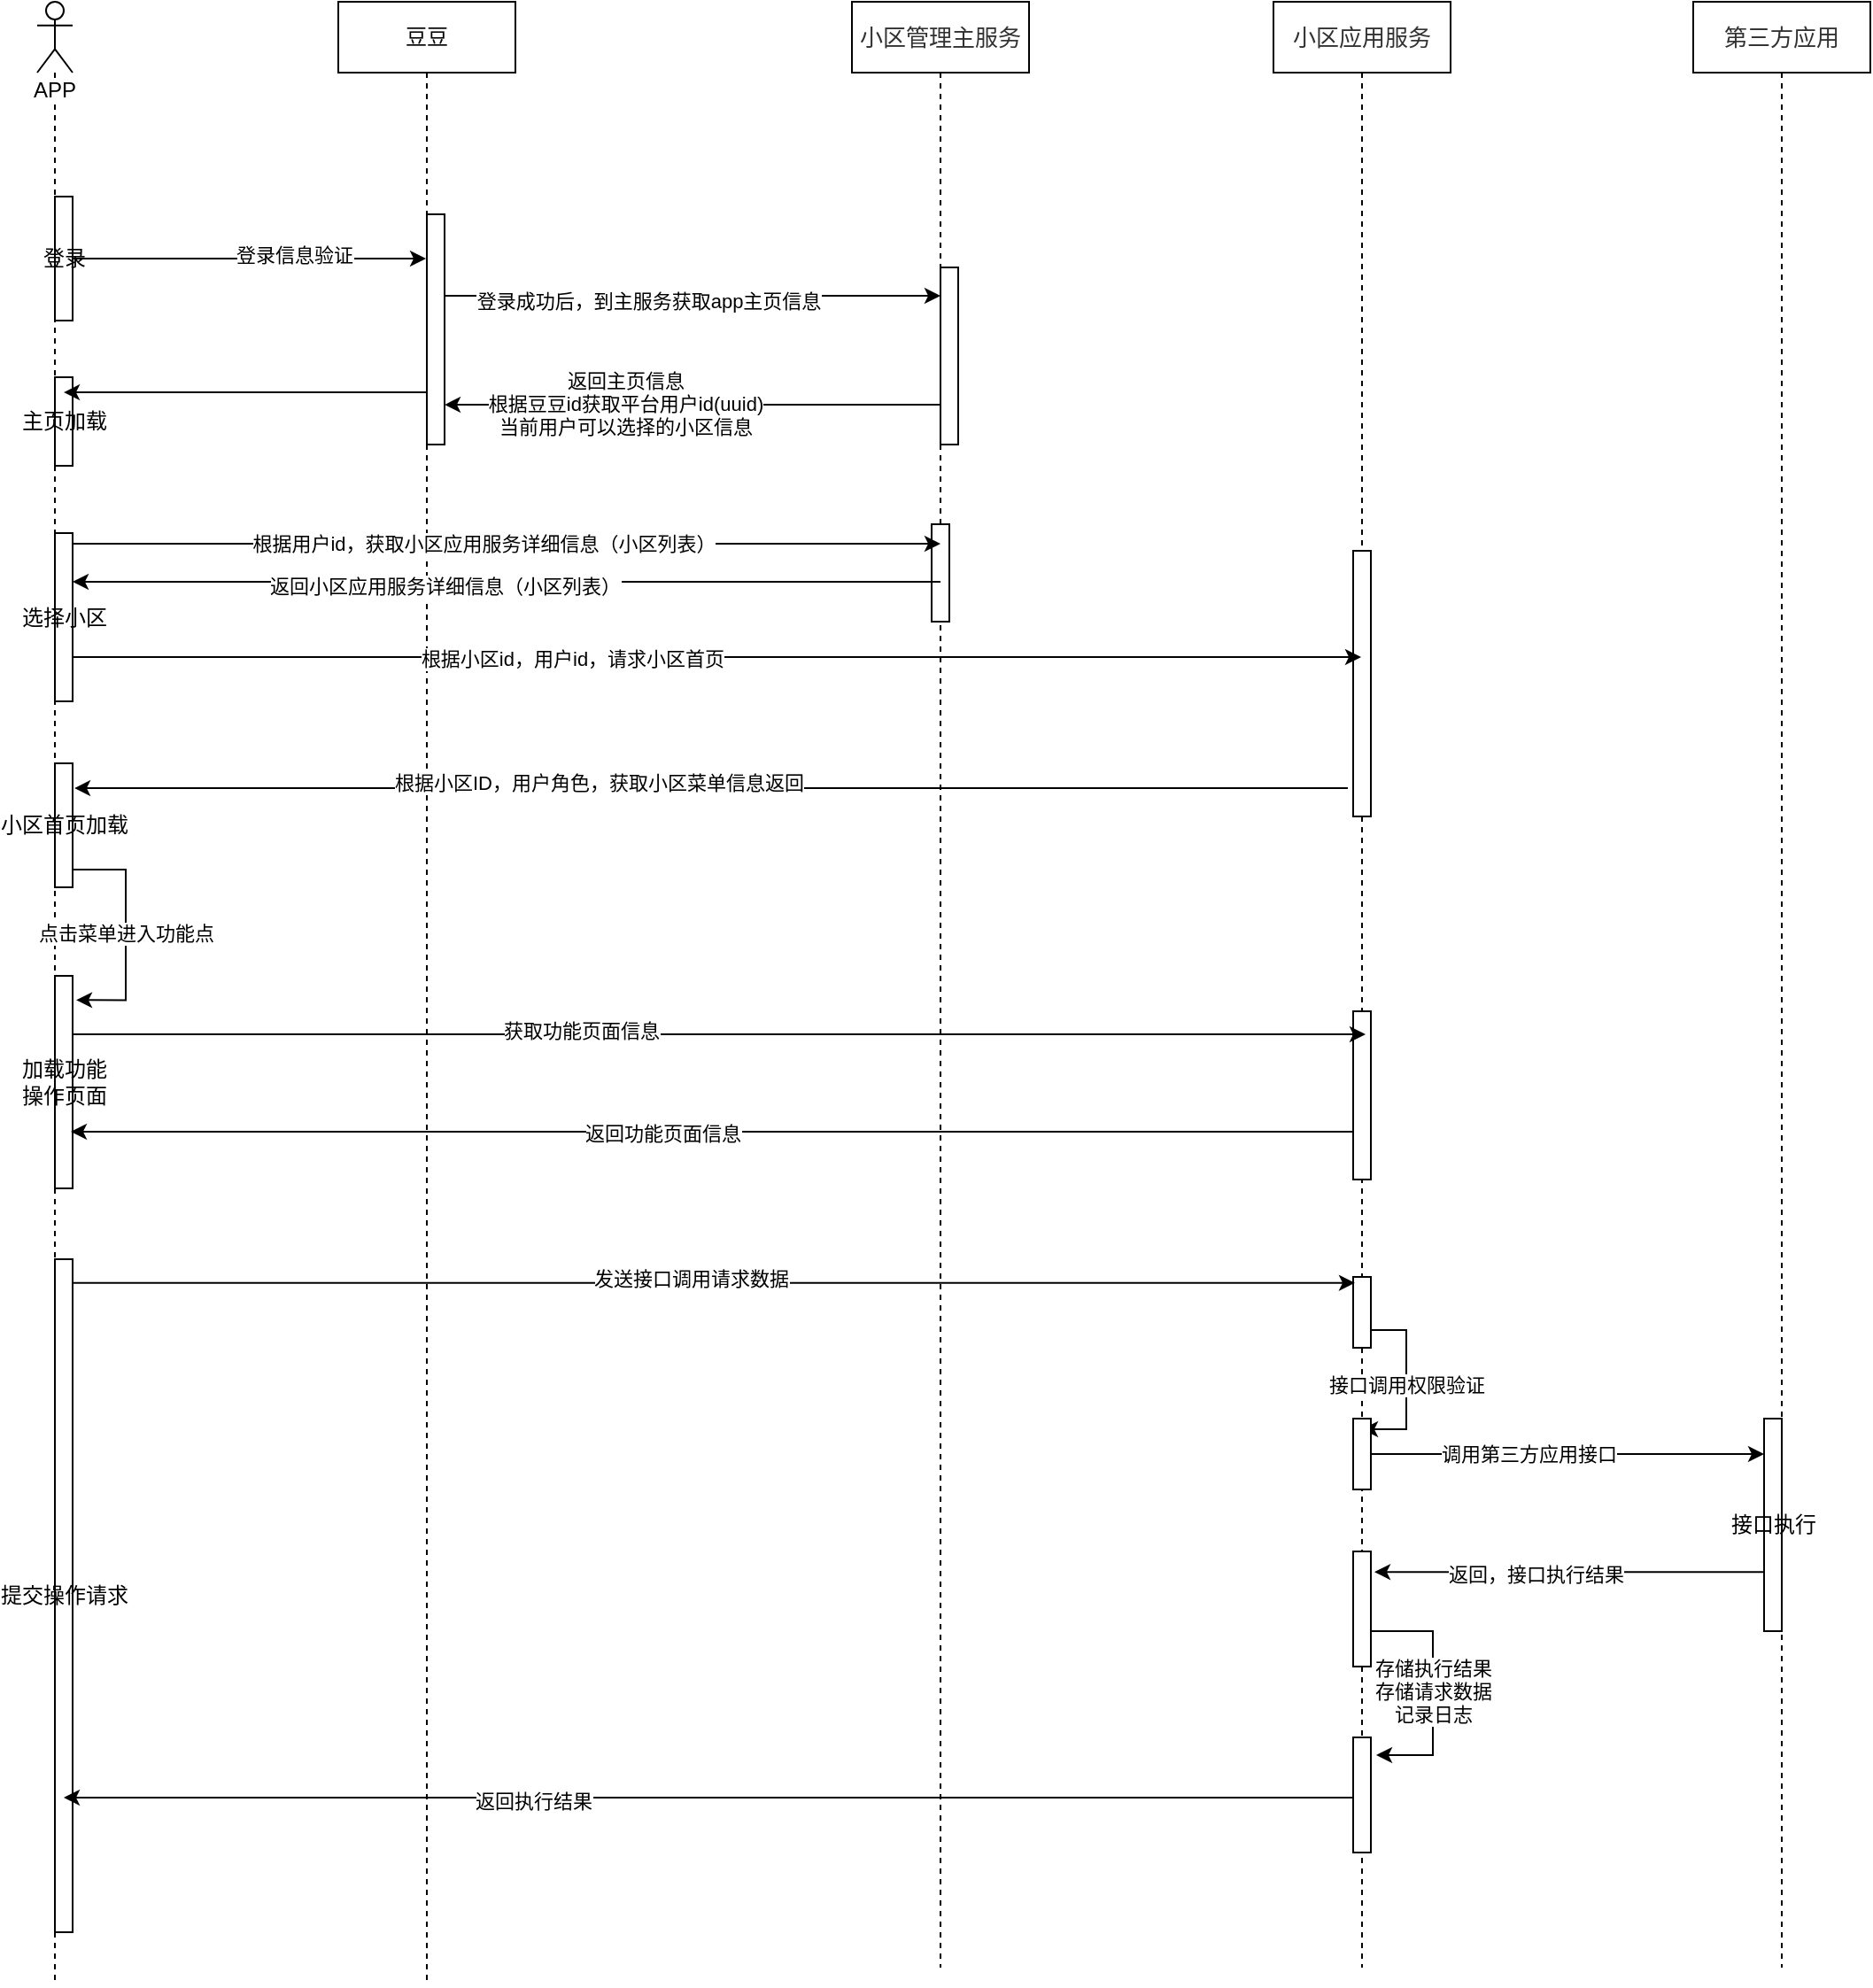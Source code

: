 <mxfile version="13.2.6" type="github">
  <diagram id="HxUwT_s7KAzyEIWDZ4rV" name="Page-1">
    <mxGraphModel dx="1422" dy="772" grid="1" gridSize="10" guides="1" tooltips="1" connect="1" arrows="1" fold="1" page="1" pageScale="1" pageWidth="827" pageHeight="1169" math="0" shadow="0">
      <root>
        <mxCell id="0" />
        <mxCell id="1" parent="0" />
        <mxCell id="MWADocAkwqnDfstgz9Fc-2" value="&lt;span style=&quot;color: rgb(50 , 50 , 50) ; font-size: 13px ; background-color: rgba(255 , 255 , 255 , 0.01)&quot;&gt;小区管理主服务&lt;/span&gt;" style="shape=umlLifeline;perimeter=lifelinePerimeter;whiteSpace=wrap;html=1;container=1;collapsible=0;recursiveResize=0;outlineConnect=0;" parent="1" vertex="1">
          <mxGeometry x="590" y="90" width="100" height="1110" as="geometry" />
        </mxCell>
        <mxCell id="MWADocAkwqnDfstgz9Fc-3" value="" style="html=1;points=[];perimeter=orthogonalPerimeter;" parent="MWADocAkwqnDfstgz9Fc-2" vertex="1">
          <mxGeometry x="50" y="150" width="10" height="100" as="geometry" />
        </mxCell>
        <mxCell id="MWADocAkwqnDfstgz9Fc-57" value="" style="html=1;points=[];perimeter=orthogonalPerimeter;" parent="MWADocAkwqnDfstgz9Fc-2" vertex="1">
          <mxGeometry x="45" y="295" width="10" height="55" as="geometry" />
        </mxCell>
        <mxCell id="MWADocAkwqnDfstgz9Fc-4" value="APP" style="shape=umlLifeline;participant=umlActor;perimeter=lifelinePerimeter;whiteSpace=wrap;html=1;container=1;collapsible=0;recursiveResize=0;verticalAlign=top;spacingTop=36;labelBackgroundColor=#ffffff;outlineConnect=0;" parent="1" vertex="1">
          <mxGeometry x="130" y="90" width="20" height="1120" as="geometry" />
        </mxCell>
        <mxCell id="MWADocAkwqnDfstgz9Fc-5" value="登录" style="html=1;points=[];perimeter=orthogonalPerimeter;" parent="MWADocAkwqnDfstgz9Fc-4" vertex="1">
          <mxGeometry x="10" y="110" width="10" height="70" as="geometry" />
        </mxCell>
        <mxCell id="MWADocAkwqnDfstgz9Fc-6" value="主页加载" style="html=1;points=[];perimeter=orthogonalPerimeter;" parent="MWADocAkwqnDfstgz9Fc-4" vertex="1">
          <mxGeometry x="10" y="212" width="10" height="50" as="geometry" />
        </mxCell>
        <mxCell id="MWADocAkwqnDfstgz9Fc-25" value="加载功能&lt;br&gt;操作页面" style="html=1;points=[];perimeter=orthogonalPerimeter;" parent="MWADocAkwqnDfstgz9Fc-4" vertex="1">
          <mxGeometry x="10" y="550" width="10" height="120" as="geometry" />
        </mxCell>
        <mxCell id="MWADocAkwqnDfstgz9Fc-34" value="提交操作请求" style="html=1;points=[];perimeter=orthogonalPerimeter;" parent="MWADocAkwqnDfstgz9Fc-4" vertex="1">
          <mxGeometry x="10" y="710" width="10" height="380" as="geometry" />
        </mxCell>
        <mxCell id="MWADocAkwqnDfstgz9Fc-7" value="豆豆" style="shape=umlLifeline;perimeter=lifelinePerimeter;whiteSpace=wrap;html=1;container=1;collapsible=0;recursiveResize=0;outlineConnect=0;" parent="1" vertex="1">
          <mxGeometry x="300" y="90" width="100" height="1120" as="geometry" />
        </mxCell>
        <mxCell id="MWADocAkwqnDfstgz9Fc-8" value="" style="html=1;points=[];perimeter=orthogonalPerimeter;" parent="MWADocAkwqnDfstgz9Fc-7" vertex="1">
          <mxGeometry x="50" y="120" width="10" height="130" as="geometry" />
        </mxCell>
        <mxCell id="MWADocAkwqnDfstgz9Fc-9" value="&lt;span style=&quot;color: rgb(50 , 50 , 50) ; font-size: 13px ; background-color: rgba(255 , 255 , 255 , 0.01)&quot;&gt;小区应用服务&lt;/span&gt;" style="shape=umlLifeline;perimeter=lifelinePerimeter;whiteSpace=wrap;html=1;container=1;collapsible=0;recursiveResize=0;outlineConnect=0;" parent="1" vertex="1">
          <mxGeometry x="828" y="90" width="100" height="1110" as="geometry" />
        </mxCell>
        <mxCell id="MWADocAkwqnDfstgz9Fc-10" value="" style="html=1;points=[];perimeter=orthogonalPerimeter;" parent="MWADocAkwqnDfstgz9Fc-9" vertex="1">
          <mxGeometry x="45" y="310" width="10" height="150" as="geometry" />
        </mxCell>
        <mxCell id="MWADocAkwqnDfstgz9Fc-27" value="" style="html=1;points=[];perimeter=orthogonalPerimeter;" parent="MWADocAkwqnDfstgz9Fc-9" vertex="1">
          <mxGeometry x="45" y="570" width="10" height="95" as="geometry" />
        </mxCell>
        <mxCell id="MWADocAkwqnDfstgz9Fc-42" value="接口调用权限验证" style="edgeStyle=orthogonalEdgeStyle;rounded=0;orthogonalLoop=1;jettySize=auto;html=1;entryX=0.5;entryY=0.15;entryDx=0;entryDy=0;entryPerimeter=0;" parent="MWADocAkwqnDfstgz9Fc-9" source="MWADocAkwqnDfstgz9Fc-35" target="MWADocAkwqnDfstgz9Fc-41" edge="1">
          <mxGeometry relative="1" as="geometry">
            <Array as="points">
              <mxPoint x="75" y="750" />
              <mxPoint x="75" y="806" />
            </Array>
          </mxGeometry>
        </mxCell>
        <mxCell id="MWADocAkwqnDfstgz9Fc-35" value="" style="html=1;points=[];perimeter=orthogonalPerimeter;" parent="MWADocAkwqnDfstgz9Fc-9" vertex="1">
          <mxGeometry x="45" y="720" width="10" height="40" as="geometry" />
        </mxCell>
        <mxCell id="MWADocAkwqnDfstgz9Fc-41" value="" style="html=1;points=[];perimeter=orthogonalPerimeter;" parent="MWADocAkwqnDfstgz9Fc-9" vertex="1">
          <mxGeometry x="45" y="800" width="10" height="40" as="geometry" />
        </mxCell>
        <mxCell id="MWADocAkwqnDfstgz9Fc-47" value="" style="html=1;points=[];perimeter=orthogonalPerimeter;" parent="MWADocAkwqnDfstgz9Fc-9" vertex="1">
          <mxGeometry x="45" y="875" width="10" height="65" as="geometry" />
        </mxCell>
        <mxCell id="MWADocAkwqnDfstgz9Fc-52" value="" style="html=1;points=[];perimeter=orthogonalPerimeter;" parent="MWADocAkwqnDfstgz9Fc-9" vertex="1">
          <mxGeometry x="45" y="980" width="10" height="65" as="geometry" />
        </mxCell>
        <mxCell id="MWADocAkwqnDfstgz9Fc-53" value="存储执行结果&lt;br&gt;存储请求数据&lt;br&gt;记录日志" style="edgeStyle=orthogonalEdgeStyle;rounded=0;orthogonalLoop=1;jettySize=auto;html=1;" parent="MWADocAkwqnDfstgz9Fc-9" source="MWADocAkwqnDfstgz9Fc-47" edge="1">
          <mxGeometry relative="1" as="geometry">
            <mxPoint x="58" y="990" as="targetPoint" />
            <Array as="points">
              <mxPoint x="90" y="920" />
              <mxPoint x="90" y="990" />
              <mxPoint x="58" y="990" />
            </Array>
          </mxGeometry>
        </mxCell>
        <mxCell id="MWADocAkwqnDfstgz9Fc-11" style="edgeStyle=none;rounded=0;orthogonalLoop=1;jettySize=auto;html=1;" parent="1" source="MWADocAkwqnDfstgz9Fc-5" target="MWADocAkwqnDfstgz9Fc-7" edge="1">
          <mxGeometry relative="1" as="geometry" />
        </mxCell>
        <mxCell id="MWADocAkwqnDfstgz9Fc-12" value="登录信息验证" style="edgeLabel;html=1;align=center;verticalAlign=middle;resizable=0;points=[];" parent="MWADocAkwqnDfstgz9Fc-11" vertex="1" connectable="0">
          <mxGeometry x="0.253" y="2" relative="1" as="geometry">
            <mxPoint as="offset" />
          </mxGeometry>
        </mxCell>
        <mxCell id="MWADocAkwqnDfstgz9Fc-13" style="edgeStyle=none;rounded=0;orthogonalLoop=1;jettySize=auto;html=1;" parent="1" edge="1">
          <mxGeometry relative="1" as="geometry">
            <mxPoint x="360" y="256" as="sourcePoint" />
            <mxPoint x="640" y="256" as="targetPoint" />
          </mxGeometry>
        </mxCell>
        <mxCell id="MWADocAkwqnDfstgz9Fc-14" value="登录成功后，到主服务获取app主页信息" style="edgeLabel;html=1;align=center;verticalAlign=middle;resizable=0;points=[];" parent="MWADocAkwqnDfstgz9Fc-13" vertex="1" connectable="0">
          <mxGeometry x="-0.179" y="-3" relative="1" as="geometry">
            <mxPoint as="offset" />
          </mxGeometry>
        </mxCell>
        <mxCell id="MWADocAkwqnDfstgz9Fc-61" style="edgeStyle=none;rounded=0;orthogonalLoop=1;jettySize=auto;html=1;" parent="1" source="MWADocAkwqnDfstgz9Fc-17" target="MWADocAkwqnDfstgz9Fc-9" edge="1">
          <mxGeometry relative="1" as="geometry">
            <Array as="points">
              <mxPoint x="710" y="460" />
            </Array>
          </mxGeometry>
        </mxCell>
        <mxCell id="MWADocAkwqnDfstgz9Fc-62" value="根据小区id，用户id，请求小区首页" style="edgeLabel;html=1;align=center;verticalAlign=middle;resizable=0;points=[];" parent="MWADocAkwqnDfstgz9Fc-61" vertex="1" connectable="0">
          <mxGeometry x="0.456" y="-248" relative="1" as="geometry">
            <mxPoint x="-248" y="-247" as="offset" />
          </mxGeometry>
        </mxCell>
        <mxCell id="MWADocAkwqnDfstgz9Fc-17" value="选择小区" style="html=1;points=[];perimeter=orthogonalPerimeter;" parent="1" vertex="1">
          <mxGeometry x="140" y="390" width="10" height="95" as="geometry" />
        </mxCell>
        <mxCell id="MWADocAkwqnDfstgz9Fc-26" value="点击菜单进入功能点" style="edgeStyle=orthogonalEdgeStyle;rounded=0;orthogonalLoop=1;jettySize=auto;html=1;entryX=1.2;entryY=0.114;entryDx=0;entryDy=0;entryPerimeter=0;" parent="1" source="MWADocAkwqnDfstgz9Fc-18" target="MWADocAkwqnDfstgz9Fc-25" edge="1">
          <mxGeometry relative="1" as="geometry">
            <Array as="points">
              <mxPoint x="180" y="580" />
              <mxPoint x="180" y="654" />
            </Array>
          </mxGeometry>
        </mxCell>
        <mxCell id="MWADocAkwqnDfstgz9Fc-18" value="小区首页加载" style="html=1;points=[];perimeter=orthogonalPerimeter;" parent="1" vertex="1">
          <mxGeometry x="140" y="520" width="10" height="70" as="geometry" />
        </mxCell>
        <mxCell id="MWADocAkwqnDfstgz9Fc-19" style="edgeStyle=none;rounded=0;orthogonalLoop=1;jettySize=auto;html=1;entryX=1;entryY=0.827;entryDx=0;entryDy=0;entryPerimeter=0;" parent="1" source="MWADocAkwqnDfstgz9Fc-3" target="MWADocAkwqnDfstgz9Fc-8" edge="1">
          <mxGeometry relative="1" as="geometry" />
        </mxCell>
        <mxCell id="MWADocAkwqnDfstgz9Fc-20" value="返回主页信息&lt;br&gt;根据豆豆id获取平台用户id(uuid)&lt;br&gt;当前用户可以选择的小区信息&lt;br&gt;" style="edgeLabel;html=1;align=center;verticalAlign=middle;resizable=0;points=[];" parent="MWADocAkwqnDfstgz9Fc-19" vertex="1" connectable="0">
          <mxGeometry x="0.271" y="-1" relative="1" as="geometry">
            <mxPoint as="offset" />
          </mxGeometry>
        </mxCell>
        <mxCell id="MWADocAkwqnDfstgz9Fc-21" style="edgeStyle=none;rounded=0;orthogonalLoop=1;jettySize=auto;html=1;entryX=0.5;entryY=0.171;entryDx=0;entryDy=0;entryPerimeter=0;" parent="1" source="MWADocAkwqnDfstgz9Fc-8" target="MWADocAkwqnDfstgz9Fc-6" edge="1">
          <mxGeometry relative="1" as="geometry" />
        </mxCell>
        <mxCell id="MWADocAkwqnDfstgz9Fc-22" value="&lt;font color=&quot;#323232&quot;&gt;&lt;span style=&quot;font-size: 13px ; background-color: rgba(255 , 255 , 255 , 0.01)&quot;&gt;第三方应用&lt;/span&gt;&lt;/font&gt;" style="shape=umlLifeline;perimeter=lifelinePerimeter;whiteSpace=wrap;html=1;container=1;collapsible=0;recursiveResize=0;outlineConnect=0;" parent="1" vertex="1">
          <mxGeometry x="1065" y="90" width="100" height="1110" as="geometry" />
        </mxCell>
        <mxCell id="MWADocAkwqnDfstgz9Fc-39" value="接口执行" style="html=1;points=[];perimeter=orthogonalPerimeter;" parent="MWADocAkwqnDfstgz9Fc-22" vertex="1">
          <mxGeometry x="40" y="800" width="10" height="120" as="geometry" />
        </mxCell>
        <mxCell id="MWADocAkwqnDfstgz9Fc-23" style="edgeStyle=none;rounded=0;orthogonalLoop=1;jettySize=auto;html=1;entryX=1.1;entryY=0.686;entryDx=0;entryDy=0;entryPerimeter=0;" parent="1" edge="1">
          <mxGeometry relative="1" as="geometry">
            <mxPoint x="870" y="534" as="sourcePoint" />
            <mxPoint x="151" y="534.02" as="targetPoint" />
          </mxGeometry>
        </mxCell>
        <mxCell id="MWADocAkwqnDfstgz9Fc-24" value="根据小区ID，用户角色，获取小区菜单信息返回" style="edgeLabel;html=1;align=center;verticalAlign=middle;resizable=0;points=[];" parent="MWADocAkwqnDfstgz9Fc-23" vertex="1" connectable="0">
          <mxGeometry x="0.178" y="-3" relative="1" as="geometry">
            <mxPoint as="offset" />
          </mxGeometry>
        </mxCell>
        <mxCell id="MWADocAkwqnDfstgz9Fc-30" style="edgeStyle=none;rounded=0;orthogonalLoop=1;jettySize=auto;html=1;" parent="1" edge="1">
          <mxGeometry relative="1" as="geometry">
            <mxPoint x="150" y="673" as="sourcePoint" />
            <mxPoint x="880" y="673" as="targetPoint" />
          </mxGeometry>
        </mxCell>
        <mxCell id="MWADocAkwqnDfstgz9Fc-31" value="获取功能页面信息" style="edgeLabel;html=1;align=center;verticalAlign=middle;resizable=0;points=[];" parent="MWADocAkwqnDfstgz9Fc-30" vertex="1" connectable="0">
          <mxGeometry x="-0.215" y="2" relative="1" as="geometry">
            <mxPoint as="offset" />
          </mxGeometry>
        </mxCell>
        <mxCell id="MWADocAkwqnDfstgz9Fc-32" style="edgeStyle=none;rounded=0;orthogonalLoop=1;jettySize=auto;html=1;entryX=0.9;entryY=0.733;entryDx=0;entryDy=0;entryPerimeter=0;" parent="1" source="MWADocAkwqnDfstgz9Fc-27" target="MWADocAkwqnDfstgz9Fc-25" edge="1">
          <mxGeometry relative="1" as="geometry" />
        </mxCell>
        <mxCell id="MWADocAkwqnDfstgz9Fc-33" value="返回功能页面信息" style="edgeLabel;html=1;align=center;verticalAlign=middle;resizable=0;points=[];" parent="MWADocAkwqnDfstgz9Fc-32" vertex="1" connectable="0">
          <mxGeometry x="0.078" y="1" relative="1" as="geometry">
            <mxPoint as="offset" />
          </mxGeometry>
        </mxCell>
        <mxCell id="MWADocAkwqnDfstgz9Fc-37" style="edgeStyle=none;rounded=0;orthogonalLoop=1;jettySize=auto;html=1;entryX=0.1;entryY=0.084;entryDx=0;entryDy=0;entryPerimeter=0;" parent="1" source="MWADocAkwqnDfstgz9Fc-34" target="MWADocAkwqnDfstgz9Fc-35" edge="1">
          <mxGeometry relative="1" as="geometry" />
        </mxCell>
        <mxCell id="MWADocAkwqnDfstgz9Fc-38" value="发送接口调用请求数据" style="edgeLabel;html=1;align=center;verticalAlign=middle;resizable=0;points=[];" parent="MWADocAkwqnDfstgz9Fc-37" vertex="1" connectable="0">
          <mxGeometry x="-0.037" y="3" relative="1" as="geometry">
            <mxPoint as="offset" />
          </mxGeometry>
        </mxCell>
        <mxCell id="MWADocAkwqnDfstgz9Fc-45" style="edgeStyle=none;rounded=0;orthogonalLoop=1;jettySize=auto;html=1;" parent="1" source="MWADocAkwqnDfstgz9Fc-41" target="MWADocAkwqnDfstgz9Fc-39" edge="1">
          <mxGeometry relative="1" as="geometry" />
        </mxCell>
        <mxCell id="MWADocAkwqnDfstgz9Fc-46" value="调用第三方应用接口" style="edgeLabel;html=1;align=center;verticalAlign=middle;resizable=0;points=[];" parent="MWADocAkwqnDfstgz9Fc-45" vertex="1" connectable="0">
          <mxGeometry x="-0.2" relative="1" as="geometry">
            <mxPoint as="offset" />
          </mxGeometry>
        </mxCell>
        <mxCell id="MWADocAkwqnDfstgz9Fc-50" style="edgeStyle=none;rounded=0;orthogonalLoop=1;jettySize=auto;html=1;entryX=1.2;entryY=0.178;entryDx=0;entryDy=0;entryPerimeter=0;" parent="1" source="MWADocAkwqnDfstgz9Fc-39" target="MWADocAkwqnDfstgz9Fc-47" edge="1">
          <mxGeometry relative="1" as="geometry" />
        </mxCell>
        <mxCell id="MWADocAkwqnDfstgz9Fc-51" value="返回，接口执行结果" style="edgeLabel;html=1;align=center;verticalAlign=middle;resizable=0;points=[];" parent="MWADocAkwqnDfstgz9Fc-50" vertex="1" connectable="0">
          <mxGeometry x="0.175" y="1" relative="1" as="geometry">
            <mxPoint as="offset" />
          </mxGeometry>
        </mxCell>
        <mxCell id="MWADocAkwqnDfstgz9Fc-55" style="edgeStyle=none;rounded=0;orthogonalLoop=1;jettySize=auto;html=1;" parent="1" source="MWADocAkwqnDfstgz9Fc-52" edge="1">
          <mxGeometry relative="1" as="geometry">
            <mxPoint x="145" y="1104" as="targetPoint" />
          </mxGeometry>
        </mxCell>
        <mxCell id="MWADocAkwqnDfstgz9Fc-56" value="返回执行结果" style="edgeLabel;html=1;align=center;verticalAlign=middle;resizable=0;points=[];" parent="MWADocAkwqnDfstgz9Fc-55" vertex="1" connectable="0">
          <mxGeometry x="0.273" y="2" relative="1" as="geometry">
            <mxPoint as="offset" />
          </mxGeometry>
        </mxCell>
        <mxCell id="MWADocAkwqnDfstgz9Fc-58" style="edgeStyle=none;rounded=0;orthogonalLoop=1;jettySize=auto;html=1;entryX=0.5;entryY=0.2;entryDx=0;entryDy=0;entryPerimeter=0;" parent="1" source="MWADocAkwqnDfstgz9Fc-17" target="MWADocAkwqnDfstgz9Fc-57" edge="1">
          <mxGeometry relative="1" as="geometry">
            <mxPoint x="920" y="430" as="targetPoint" />
            <Array as="points" />
            <mxPoint x="150" y="430" as="sourcePoint" />
          </mxGeometry>
        </mxCell>
        <mxCell id="MWADocAkwqnDfstgz9Fc-59" value="根据用户id，获取小区应用服务详细信息（小区列表）" style="edgeLabel;html=1;align=center;verticalAlign=middle;resizable=0;points=[];" parent="MWADocAkwqnDfstgz9Fc-58" vertex="1" connectable="0">
          <mxGeometry x="-0.054" relative="1" as="geometry">
            <mxPoint as="offset" />
          </mxGeometry>
        </mxCell>
        <mxCell id="MWADocAkwqnDfstgz9Fc-60" style="edgeStyle=none;rounded=0;orthogonalLoop=1;jettySize=auto;html=1;exitX=0.5;exitY=0.591;exitDx=0;exitDy=0;exitPerimeter=0;" parent="1" edge="1" source="MWADocAkwqnDfstgz9Fc-57">
          <mxGeometry relative="1" as="geometry">
            <mxPoint x="630" y="418" as="sourcePoint" />
            <mxPoint x="150" y="417.5" as="targetPoint" />
          </mxGeometry>
        </mxCell>
        <mxCell id="MWADocAkwqnDfstgz9Fc-63" value="返回小区应用服务详细信息（小区列表）" style="edgeLabel;html=1;align=center;verticalAlign=middle;resizable=0;points=[];" parent="MWADocAkwqnDfstgz9Fc-60" vertex="1" connectable="0">
          <mxGeometry x="0.142" y="2" relative="1" as="geometry">
            <mxPoint as="offset" />
          </mxGeometry>
        </mxCell>
      </root>
    </mxGraphModel>
  </diagram>
</mxfile>
